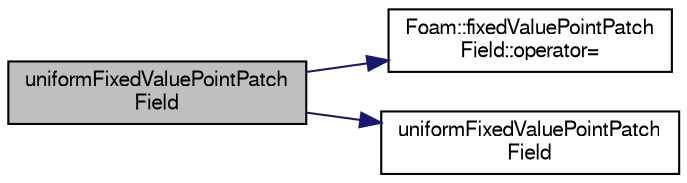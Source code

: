 digraph "uniformFixedValuePointPatchField"
{
  bgcolor="transparent";
  edge [fontname="FreeSans",fontsize="10",labelfontname="FreeSans",labelfontsize="10"];
  node [fontname="FreeSans",fontsize="10",shape=record];
  rankdir="LR";
  Node9 [label="uniformFixedValuePointPatch\lField",height=0.2,width=0.4,color="black", fillcolor="grey75", style="filled", fontcolor="black"];
  Node9 -> Node10 [color="midnightblue",fontsize="10",style="solid",fontname="FreeSans"];
  Node10 [label="Foam::fixedValuePointPatch\lField::operator=",height=0.2,width=0.4,color="black",URL="$a26570.html#adb8a2fca0626660030d39f34059a7c02"];
  Node9 -> Node11 [color="midnightblue",fontsize="10",style="solid",fontname="FreeSans"];
  Node11 [label="uniformFixedValuePointPatch\lField",height=0.2,width=0.4,color="black",URL="$a26634.html#a1587d4eb0574d8a00a34792171e5c7a0",tooltip="Construct from patch and internal field. "];
}
